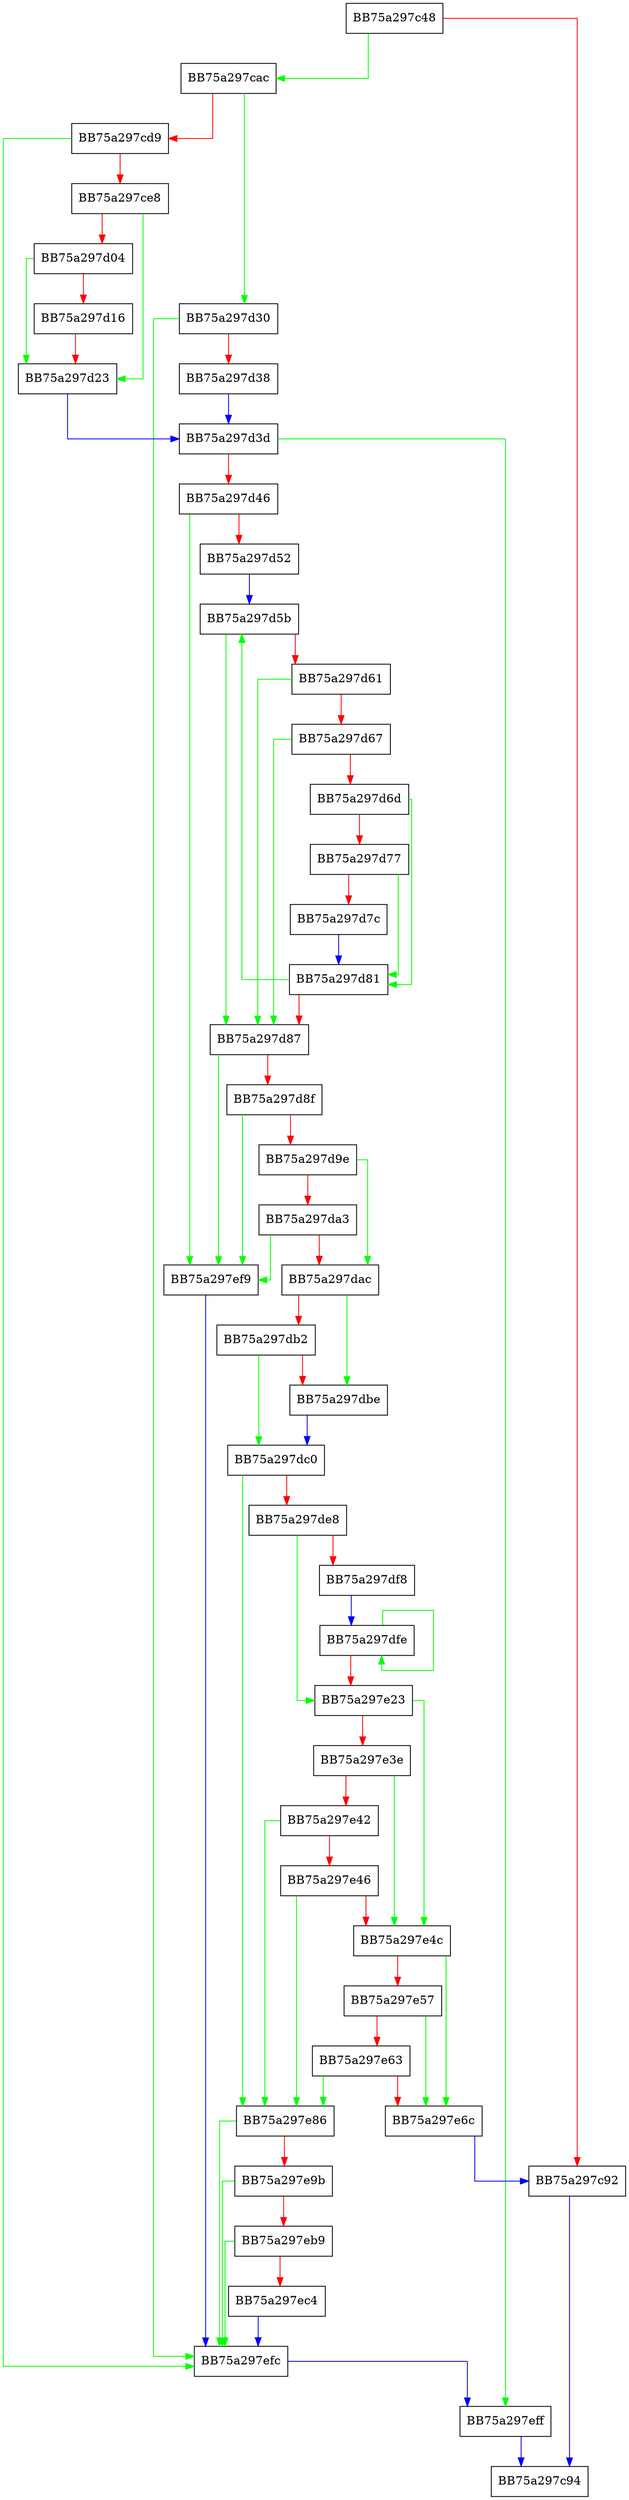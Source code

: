 digraph isLikeOrGlob {
  node [shape="box"];
  graph [splines=ortho];
  BB75a297c48 -> BB75a297cac [color="green"];
  BB75a297c48 -> BB75a297c92 [color="red"];
  BB75a297c92 -> BB75a297c94 [color="blue"];
  BB75a297cac -> BB75a297d30 [color="green"];
  BB75a297cac -> BB75a297cd9 [color="red"];
  BB75a297cd9 -> BB75a297efc [color="green"];
  BB75a297cd9 -> BB75a297ce8 [color="red"];
  BB75a297ce8 -> BB75a297d23 [color="green"];
  BB75a297ce8 -> BB75a297d04 [color="red"];
  BB75a297d04 -> BB75a297d23 [color="green"];
  BB75a297d04 -> BB75a297d16 [color="red"];
  BB75a297d16 -> BB75a297d23 [color="red"];
  BB75a297d23 -> BB75a297d3d [color="blue"];
  BB75a297d30 -> BB75a297efc [color="green"];
  BB75a297d30 -> BB75a297d38 [color="red"];
  BB75a297d38 -> BB75a297d3d [color="blue"];
  BB75a297d3d -> BB75a297eff [color="green"];
  BB75a297d3d -> BB75a297d46 [color="red"];
  BB75a297d46 -> BB75a297ef9 [color="green"];
  BB75a297d46 -> BB75a297d52 [color="red"];
  BB75a297d52 -> BB75a297d5b [color="blue"];
  BB75a297d5b -> BB75a297d87 [color="green"];
  BB75a297d5b -> BB75a297d61 [color="red"];
  BB75a297d61 -> BB75a297d87 [color="green"];
  BB75a297d61 -> BB75a297d67 [color="red"];
  BB75a297d67 -> BB75a297d87 [color="green"];
  BB75a297d67 -> BB75a297d6d [color="red"];
  BB75a297d6d -> BB75a297d81 [color="green"];
  BB75a297d6d -> BB75a297d77 [color="red"];
  BB75a297d77 -> BB75a297d81 [color="green"];
  BB75a297d77 -> BB75a297d7c [color="red"];
  BB75a297d7c -> BB75a297d81 [color="blue"];
  BB75a297d81 -> BB75a297d5b [color="green"];
  BB75a297d81 -> BB75a297d87 [color="red"];
  BB75a297d87 -> BB75a297ef9 [color="green"];
  BB75a297d87 -> BB75a297d8f [color="red"];
  BB75a297d8f -> BB75a297ef9 [color="green"];
  BB75a297d8f -> BB75a297d9e [color="red"];
  BB75a297d9e -> BB75a297dac [color="green"];
  BB75a297d9e -> BB75a297da3 [color="red"];
  BB75a297da3 -> BB75a297ef9 [color="green"];
  BB75a297da3 -> BB75a297dac [color="red"];
  BB75a297dac -> BB75a297dbe [color="green"];
  BB75a297dac -> BB75a297db2 [color="red"];
  BB75a297db2 -> BB75a297dc0 [color="green"];
  BB75a297db2 -> BB75a297dbe [color="red"];
  BB75a297dbe -> BB75a297dc0 [color="blue"];
  BB75a297dc0 -> BB75a297e86 [color="green"];
  BB75a297dc0 -> BB75a297de8 [color="red"];
  BB75a297de8 -> BB75a297e23 [color="green"];
  BB75a297de8 -> BB75a297df8 [color="red"];
  BB75a297df8 -> BB75a297dfe [color="blue"];
  BB75a297dfe -> BB75a297dfe [color="green"];
  BB75a297dfe -> BB75a297e23 [color="red"];
  BB75a297e23 -> BB75a297e4c [color="green"];
  BB75a297e23 -> BB75a297e3e [color="red"];
  BB75a297e3e -> BB75a297e4c [color="green"];
  BB75a297e3e -> BB75a297e42 [color="red"];
  BB75a297e42 -> BB75a297e86 [color="green"];
  BB75a297e42 -> BB75a297e46 [color="red"];
  BB75a297e46 -> BB75a297e86 [color="green"];
  BB75a297e46 -> BB75a297e4c [color="red"];
  BB75a297e4c -> BB75a297e6c [color="green"];
  BB75a297e4c -> BB75a297e57 [color="red"];
  BB75a297e57 -> BB75a297e6c [color="green"];
  BB75a297e57 -> BB75a297e63 [color="red"];
  BB75a297e63 -> BB75a297e86 [color="green"];
  BB75a297e63 -> BB75a297e6c [color="red"];
  BB75a297e6c -> BB75a297c92 [color="blue"];
  BB75a297e86 -> BB75a297efc [color="green"];
  BB75a297e86 -> BB75a297e9b [color="red"];
  BB75a297e9b -> BB75a297efc [color="green"];
  BB75a297e9b -> BB75a297eb9 [color="red"];
  BB75a297eb9 -> BB75a297efc [color="green"];
  BB75a297eb9 -> BB75a297ec4 [color="red"];
  BB75a297ec4 -> BB75a297efc [color="blue"];
  BB75a297ef9 -> BB75a297efc [color="blue"];
  BB75a297efc -> BB75a297eff [color="blue"];
  BB75a297eff -> BB75a297c94 [color="blue"];
}